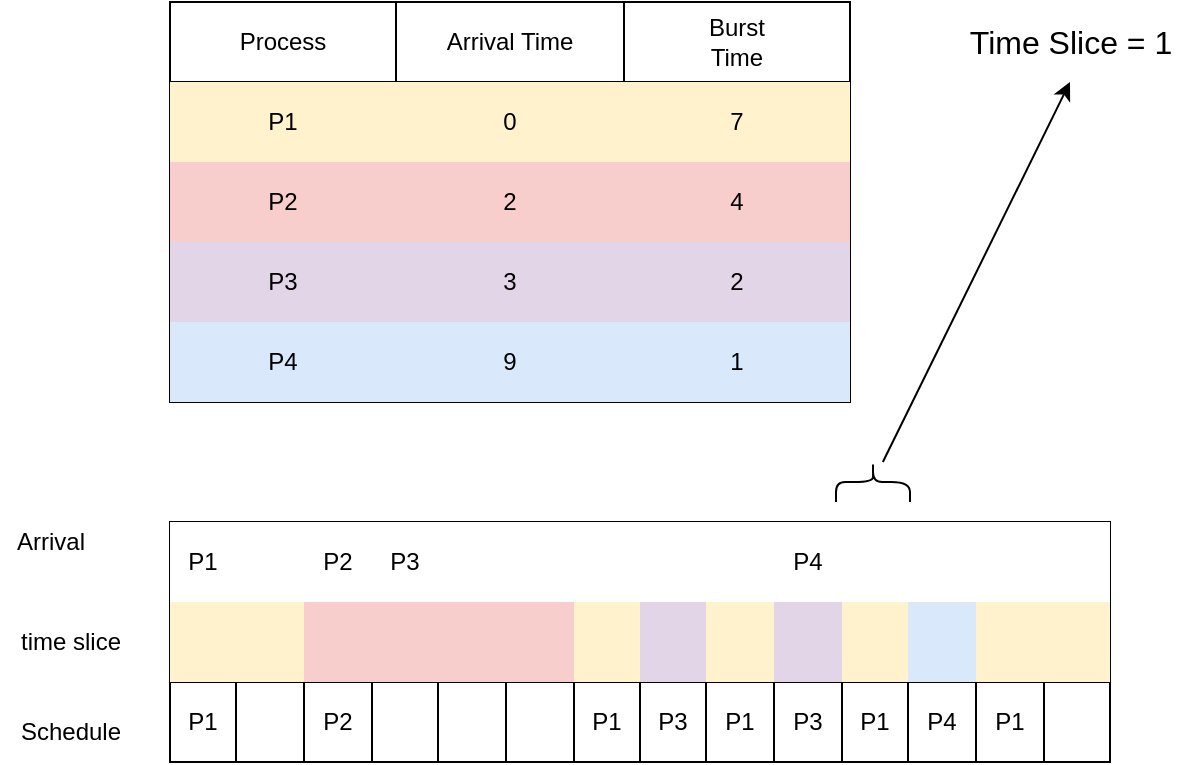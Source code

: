 <mxfile version="13.5.3" type="github">
  <diagram id="Xz5VpQ-nctI5k1B7I2_a" name="Page-1">
    <mxGraphModel dx="746" dy="1020" grid="1" gridSize="10" guides="1" tooltips="1" connect="1" arrows="1" fold="1" page="1" pageScale="1" pageWidth="827" pageHeight="1169" math="0" shadow="0">
      <root>
        <mxCell id="0" />
        <mxCell id="1" parent="0" />
        <mxCell id="ZlWjMlq3aEdvPCdujIfU-1" value="" style="shape=table;html=1;whiteSpace=wrap;startSize=0;container=1;collapsible=0;childLayout=tableLayout;" parent="1" vertex="1">
          <mxGeometry x="190" y="220" width="340" height="200" as="geometry" />
        </mxCell>
        <mxCell id="ZlWjMlq3aEdvPCdujIfU-2" value="" style="shape=partialRectangle;html=1;whiteSpace=wrap;collapsible=0;dropTarget=0;pointerEvents=0;fillColor=none;top=0;left=0;bottom=0;right=0;points=[[0,0.5],[1,0.5]];portConstraint=eastwest;" parent="ZlWjMlq3aEdvPCdujIfU-1" vertex="1">
          <mxGeometry width="340" height="40" as="geometry" />
        </mxCell>
        <mxCell id="ZlWjMlq3aEdvPCdujIfU-3" value="Process" style="shape=partialRectangle;html=1;whiteSpace=wrap;connectable=0;overflow=hidden;fillColor=none;top=0;left=0;bottom=0;right=0;" parent="ZlWjMlq3aEdvPCdujIfU-2" vertex="1">
          <mxGeometry width="113" height="40" as="geometry" />
        </mxCell>
        <mxCell id="ZlWjMlq3aEdvPCdujIfU-4" value="Arrival Time" style="shape=partialRectangle;html=1;whiteSpace=wrap;connectable=0;overflow=hidden;fillColor=none;top=0;left=0;bottom=0;right=0;" parent="ZlWjMlq3aEdvPCdujIfU-2" vertex="1">
          <mxGeometry x="113" width="114" height="40" as="geometry" />
        </mxCell>
        <mxCell id="ZlWjMlq3aEdvPCdujIfU-5" value="Burst&lt;br&gt;Time" style="shape=partialRectangle;html=1;whiteSpace=wrap;connectable=0;overflow=hidden;fillColor=none;top=0;left=0;bottom=0;right=0;" parent="ZlWjMlq3aEdvPCdujIfU-2" vertex="1">
          <mxGeometry x="227" width="113" height="40" as="geometry" />
        </mxCell>
        <mxCell id="ZlWjMlq3aEdvPCdujIfU-6" value="" style="shape=partialRectangle;html=1;whiteSpace=wrap;collapsible=0;dropTarget=0;pointerEvents=0;fillColor=none;top=0;left=0;bottom=0;right=0;points=[[0,0.5],[1,0.5]];portConstraint=eastwest;" parent="ZlWjMlq3aEdvPCdujIfU-1" vertex="1">
          <mxGeometry y="40" width="340" height="40" as="geometry" />
        </mxCell>
        <mxCell id="ZlWjMlq3aEdvPCdujIfU-7" value="P1" style="shape=partialRectangle;html=1;whiteSpace=wrap;connectable=0;overflow=hidden;fillColor=#fff2cc;top=0;left=0;bottom=0;right=0;strokeColor=#d6b656;" parent="ZlWjMlq3aEdvPCdujIfU-6" vertex="1">
          <mxGeometry width="113" height="40" as="geometry" />
        </mxCell>
        <mxCell id="ZlWjMlq3aEdvPCdujIfU-8" value="0" style="shape=partialRectangle;html=1;whiteSpace=wrap;connectable=0;overflow=hidden;fillColor=#fff2cc;top=0;left=0;bottom=0;right=0;strokeColor=#d6b656;" parent="ZlWjMlq3aEdvPCdujIfU-6" vertex="1">
          <mxGeometry x="113" width="114" height="40" as="geometry" />
        </mxCell>
        <mxCell id="ZlWjMlq3aEdvPCdujIfU-9" value="7" style="shape=partialRectangle;html=1;whiteSpace=wrap;connectable=0;overflow=hidden;fillColor=#fff2cc;top=0;left=0;bottom=0;right=0;strokeColor=#d6b656;" parent="ZlWjMlq3aEdvPCdujIfU-6" vertex="1">
          <mxGeometry x="227" width="113" height="40" as="geometry" />
        </mxCell>
        <mxCell id="ZlWjMlq3aEdvPCdujIfU-10" value="" style="shape=partialRectangle;html=1;whiteSpace=wrap;collapsible=0;dropTarget=0;pointerEvents=0;fillColor=none;top=0;left=0;bottom=0;right=0;points=[[0,0.5],[1,0.5]];portConstraint=eastwest;" parent="ZlWjMlq3aEdvPCdujIfU-1" vertex="1">
          <mxGeometry y="80" width="340" height="40" as="geometry" />
        </mxCell>
        <mxCell id="ZlWjMlq3aEdvPCdujIfU-11" value="P2" style="shape=partialRectangle;html=1;whiteSpace=wrap;connectable=0;overflow=hidden;fillColor=#f8cecc;top=0;left=0;bottom=0;right=0;strokeColor=#b85450;" parent="ZlWjMlq3aEdvPCdujIfU-10" vertex="1">
          <mxGeometry width="113" height="40" as="geometry" />
        </mxCell>
        <mxCell id="ZlWjMlq3aEdvPCdujIfU-12" value="2" style="shape=partialRectangle;html=1;whiteSpace=wrap;connectable=0;overflow=hidden;fillColor=#f8cecc;top=0;left=0;bottom=0;right=0;strokeColor=#b85450;" parent="ZlWjMlq3aEdvPCdujIfU-10" vertex="1">
          <mxGeometry x="113" width="114" height="40" as="geometry" />
        </mxCell>
        <mxCell id="ZlWjMlq3aEdvPCdujIfU-13" value="4" style="shape=partialRectangle;html=1;whiteSpace=wrap;connectable=0;overflow=hidden;fillColor=#f8cecc;top=0;left=0;bottom=0;right=0;strokeColor=#b85450;" parent="ZlWjMlq3aEdvPCdujIfU-10" vertex="1">
          <mxGeometry x="227" width="113" height="40" as="geometry" />
        </mxCell>
        <mxCell id="ZlWjMlq3aEdvPCdujIfU-14" value="" style="shape=partialRectangle;html=1;whiteSpace=wrap;collapsible=0;dropTarget=0;pointerEvents=0;fillColor=none;top=0;left=0;bottom=0;right=0;points=[[0,0.5],[1,0.5]];portConstraint=eastwest;" parent="ZlWjMlq3aEdvPCdujIfU-1" vertex="1">
          <mxGeometry y="120" width="340" height="40" as="geometry" />
        </mxCell>
        <mxCell id="ZlWjMlq3aEdvPCdujIfU-15" value="P3" style="shape=partialRectangle;html=1;whiteSpace=wrap;connectable=0;overflow=hidden;fillColor=#e1d5e7;top=0;left=0;bottom=0;right=0;strokeColor=#9673a6;" parent="ZlWjMlq3aEdvPCdujIfU-14" vertex="1">
          <mxGeometry width="113" height="40" as="geometry" />
        </mxCell>
        <mxCell id="ZlWjMlq3aEdvPCdujIfU-16" value="3" style="shape=partialRectangle;html=1;whiteSpace=wrap;connectable=0;overflow=hidden;fillColor=#e1d5e7;top=0;left=0;bottom=0;right=0;strokeColor=#9673a6;" parent="ZlWjMlq3aEdvPCdujIfU-14" vertex="1">
          <mxGeometry x="113" width="114" height="40" as="geometry" />
        </mxCell>
        <mxCell id="ZlWjMlq3aEdvPCdujIfU-17" value="2" style="shape=partialRectangle;html=1;whiteSpace=wrap;connectable=0;overflow=hidden;fillColor=#e1d5e7;top=0;left=0;bottom=0;right=0;strokeColor=#9673a6;" parent="ZlWjMlq3aEdvPCdujIfU-14" vertex="1">
          <mxGeometry x="227" width="113" height="40" as="geometry" />
        </mxCell>
        <mxCell id="ZlWjMlq3aEdvPCdujIfU-18" value="" style="shape=partialRectangle;html=1;whiteSpace=wrap;collapsible=0;dropTarget=0;pointerEvents=0;fillColor=none;top=0;left=0;bottom=0;right=0;points=[[0,0.5],[1,0.5]];portConstraint=eastwest;" parent="ZlWjMlq3aEdvPCdujIfU-1" vertex="1">
          <mxGeometry y="160" width="340" height="40" as="geometry" />
        </mxCell>
        <mxCell id="ZlWjMlq3aEdvPCdujIfU-19" value="P4" style="shape=partialRectangle;html=1;whiteSpace=wrap;connectable=0;overflow=hidden;fillColor=#dae8fc;top=0;left=0;bottom=0;right=0;strokeColor=#6c8ebf;" parent="ZlWjMlq3aEdvPCdujIfU-18" vertex="1">
          <mxGeometry width="113" height="40" as="geometry" />
        </mxCell>
        <mxCell id="ZlWjMlq3aEdvPCdujIfU-20" value="9" style="shape=partialRectangle;html=1;whiteSpace=wrap;connectable=0;overflow=hidden;fillColor=#dae8fc;top=0;left=0;bottom=0;right=0;strokeColor=#6c8ebf;" parent="ZlWjMlq3aEdvPCdujIfU-18" vertex="1">
          <mxGeometry x="113" width="114" height="40" as="geometry" />
        </mxCell>
        <mxCell id="ZlWjMlq3aEdvPCdujIfU-21" value="1" style="shape=partialRectangle;html=1;whiteSpace=wrap;connectable=0;overflow=hidden;fillColor=#dae8fc;top=0;left=0;bottom=0;right=0;strokeColor=#6c8ebf;" parent="ZlWjMlq3aEdvPCdujIfU-18" vertex="1">
          <mxGeometry x="227" width="113" height="40" as="geometry" />
        </mxCell>
        <mxCell id="ZlWjMlq3aEdvPCdujIfU-22" value="" style="shape=table;html=1;whiteSpace=wrap;startSize=0;container=1;collapsible=0;childLayout=tableLayout;" parent="1" vertex="1">
          <mxGeometry x="190" y="480" width="470" height="120" as="geometry" />
        </mxCell>
        <mxCell id="ZlWjMlq3aEdvPCdujIfU-23" style="shape=partialRectangle;html=1;whiteSpace=wrap;collapsible=0;dropTarget=0;pointerEvents=0;fillColor=none;top=0;left=0;bottom=0;right=0;points=[[0,0.5],[1,0.5]];portConstraint=eastwest;" parent="ZlWjMlq3aEdvPCdujIfU-22" vertex="1">
          <mxGeometry width="470" height="40" as="geometry" />
        </mxCell>
        <mxCell id="ZlWjMlq3aEdvPCdujIfU-24" value="P1" style="shape=partialRectangle;html=1;whiteSpace=wrap;connectable=0;overflow=hidden;top=0;left=0;bottom=0;right=0;" parent="ZlWjMlq3aEdvPCdujIfU-23" vertex="1">
          <mxGeometry width="33" height="40" as="geometry" />
        </mxCell>
        <mxCell id="ZlWjMlq3aEdvPCdujIfU-25" style="shape=partialRectangle;html=1;whiteSpace=wrap;connectable=0;overflow=hidden;top=0;left=0;bottom=0;right=0;" parent="ZlWjMlq3aEdvPCdujIfU-23" vertex="1">
          <mxGeometry x="33" width="34" height="40" as="geometry" />
        </mxCell>
        <mxCell id="ZlWjMlq3aEdvPCdujIfU-26" value="P2" style="shape=partialRectangle;html=1;whiteSpace=wrap;connectable=0;overflow=hidden;top=0;left=0;bottom=0;right=0;" parent="ZlWjMlq3aEdvPCdujIfU-23" vertex="1">
          <mxGeometry x="67" width="34" height="40" as="geometry" />
        </mxCell>
        <mxCell id="ZlWjMlq3aEdvPCdujIfU-27" value="P3" style="shape=partialRectangle;html=1;whiteSpace=wrap;connectable=0;overflow=hidden;top=0;left=0;bottom=0;right=0;" parent="ZlWjMlq3aEdvPCdujIfU-23" vertex="1">
          <mxGeometry x="101" width="33" height="40" as="geometry" />
        </mxCell>
        <mxCell id="ZlWjMlq3aEdvPCdujIfU-28" style="shape=partialRectangle;html=1;whiteSpace=wrap;connectable=0;overflow=hidden;top=0;left=0;bottom=0;right=0;" parent="ZlWjMlq3aEdvPCdujIfU-23" vertex="1">
          <mxGeometry x="134" width="34" height="40" as="geometry" />
        </mxCell>
        <mxCell id="ZlWjMlq3aEdvPCdujIfU-29" value="" style="shape=partialRectangle;html=1;whiteSpace=wrap;connectable=0;overflow=hidden;top=0;left=0;bottom=0;right=0;" parent="ZlWjMlq3aEdvPCdujIfU-23" vertex="1">
          <mxGeometry x="168" width="34" height="40" as="geometry" />
        </mxCell>
        <mxCell id="ZlWjMlq3aEdvPCdujIfU-30" style="shape=partialRectangle;html=1;whiteSpace=wrap;connectable=0;overflow=hidden;top=0;left=0;bottom=0;right=0;" parent="ZlWjMlq3aEdvPCdujIfU-23" vertex="1">
          <mxGeometry x="202" width="33" height="40" as="geometry" />
        </mxCell>
        <mxCell id="ZlWjMlq3aEdvPCdujIfU-31" style="shape=partialRectangle;html=1;whiteSpace=wrap;connectable=0;overflow=hidden;top=0;left=0;bottom=0;right=0;" parent="ZlWjMlq3aEdvPCdujIfU-23" vertex="1">
          <mxGeometry x="235" width="33" height="40" as="geometry" />
        </mxCell>
        <mxCell id="ZlWjMlq3aEdvPCdujIfU-32" style="shape=partialRectangle;html=1;whiteSpace=wrap;connectable=0;overflow=hidden;top=0;left=0;bottom=0;right=0;" parent="ZlWjMlq3aEdvPCdujIfU-23" vertex="1">
          <mxGeometry x="268" width="34" height="40" as="geometry" />
        </mxCell>
        <mxCell id="ZlWjMlq3aEdvPCdujIfU-33" value="P4" style="shape=partialRectangle;html=1;whiteSpace=wrap;connectable=0;overflow=hidden;top=0;left=0;bottom=0;right=0;" parent="ZlWjMlq3aEdvPCdujIfU-23" vertex="1">
          <mxGeometry x="302" width="34" height="40" as="geometry" />
        </mxCell>
        <mxCell id="ZlWjMlq3aEdvPCdujIfU-34" style="shape=partialRectangle;html=1;whiteSpace=wrap;connectable=0;overflow=hidden;top=0;left=0;bottom=0;right=0;" parent="ZlWjMlq3aEdvPCdujIfU-23" vertex="1">
          <mxGeometry x="336" width="33" height="40" as="geometry" />
        </mxCell>
        <mxCell id="ZlWjMlq3aEdvPCdujIfU-35" style="shape=partialRectangle;html=1;whiteSpace=wrap;connectable=0;overflow=hidden;top=0;left=0;bottom=0;right=0;" parent="ZlWjMlq3aEdvPCdujIfU-23" vertex="1">
          <mxGeometry x="369" width="34" height="40" as="geometry" />
        </mxCell>
        <mxCell id="ZlWjMlq3aEdvPCdujIfU-36" style="shape=partialRectangle;html=1;whiteSpace=wrap;connectable=0;overflow=hidden;top=0;left=0;bottom=0;right=0;" parent="ZlWjMlq3aEdvPCdujIfU-23" vertex="1">
          <mxGeometry x="403" width="34" height="40" as="geometry" />
        </mxCell>
        <mxCell id="ZlWjMlq3aEdvPCdujIfU-37" style="shape=partialRectangle;html=1;whiteSpace=wrap;connectable=0;overflow=hidden;top=0;left=0;bottom=0;right=0;" parent="ZlWjMlq3aEdvPCdujIfU-23" vertex="1">
          <mxGeometry x="437" width="33" height="40" as="geometry" />
        </mxCell>
        <mxCell id="ZlWjMlq3aEdvPCdujIfU-38" value="" style="shape=partialRectangle;html=1;whiteSpace=wrap;collapsible=0;dropTarget=0;pointerEvents=0;fillColor=none;top=0;left=0;bottom=0;right=0;points=[[0,0.5],[1,0.5]];portConstraint=eastwest;" parent="ZlWjMlq3aEdvPCdujIfU-22" vertex="1">
          <mxGeometry y="40" width="470" height="40" as="geometry" />
        </mxCell>
        <mxCell id="ZlWjMlq3aEdvPCdujIfU-39" value="" style="shape=partialRectangle;html=1;whiteSpace=wrap;connectable=0;overflow=hidden;fillColor=#fff2cc;top=0;left=0;bottom=0;right=0;strokeColor=#d6b656;" parent="ZlWjMlq3aEdvPCdujIfU-38" vertex="1">
          <mxGeometry width="33" height="40" as="geometry" />
        </mxCell>
        <mxCell id="ZlWjMlq3aEdvPCdujIfU-40" value="" style="shape=partialRectangle;html=1;whiteSpace=wrap;connectable=0;overflow=hidden;fillColor=#fff2cc;top=0;left=0;bottom=0;right=0;strokeColor=#d6b656;" parent="ZlWjMlq3aEdvPCdujIfU-38" vertex="1">
          <mxGeometry x="33" width="34" height="40" as="geometry" />
        </mxCell>
        <mxCell id="ZlWjMlq3aEdvPCdujIfU-41" value="" style="shape=partialRectangle;html=1;whiteSpace=wrap;connectable=0;overflow=hidden;fillColor=#f8cecc;top=0;left=0;bottom=0;right=0;strokeColor=#b85450;" parent="ZlWjMlq3aEdvPCdujIfU-38" vertex="1">
          <mxGeometry x="67" width="34" height="40" as="geometry" />
        </mxCell>
        <mxCell id="ZlWjMlq3aEdvPCdujIfU-42" value="" style="shape=partialRectangle;html=1;whiteSpace=wrap;connectable=0;overflow=hidden;fillColor=#f8cecc;top=0;left=0;bottom=0;right=0;strokeColor=#b85450;" parent="ZlWjMlq3aEdvPCdujIfU-38" vertex="1">
          <mxGeometry x="101" width="33" height="40" as="geometry" />
        </mxCell>
        <mxCell id="ZlWjMlq3aEdvPCdujIfU-43" value="" style="shape=partialRectangle;html=1;whiteSpace=wrap;connectable=0;overflow=hidden;fillColor=#f8cecc;top=0;left=0;bottom=0;right=0;strokeColor=#b85450;" parent="ZlWjMlq3aEdvPCdujIfU-38" vertex="1">
          <mxGeometry x="134" width="34" height="40" as="geometry" />
        </mxCell>
        <mxCell id="ZlWjMlq3aEdvPCdujIfU-44" value="" style="shape=partialRectangle;html=1;whiteSpace=wrap;connectable=0;overflow=hidden;fillColor=#f8cecc;top=0;left=0;bottom=0;right=0;strokeColor=#b85450;" parent="ZlWjMlq3aEdvPCdujIfU-38" vertex="1">
          <mxGeometry x="168" width="34" height="40" as="geometry" />
        </mxCell>
        <mxCell id="ZlWjMlq3aEdvPCdujIfU-45" value="" style="shape=partialRectangle;html=1;whiteSpace=wrap;connectable=0;overflow=hidden;fillColor=#fff2cc;top=0;left=0;bottom=0;right=0;strokeColor=#d6b656;" parent="ZlWjMlq3aEdvPCdujIfU-38" vertex="1">
          <mxGeometry x="202" width="33" height="40" as="geometry" />
        </mxCell>
        <mxCell id="ZlWjMlq3aEdvPCdujIfU-46" value="" style="shape=partialRectangle;html=1;whiteSpace=wrap;connectable=0;overflow=hidden;fillColor=#e1d5e7;top=0;left=0;bottom=0;right=0;strokeColor=#9673a6;" parent="ZlWjMlq3aEdvPCdujIfU-38" vertex="1">
          <mxGeometry x="235" width="33" height="40" as="geometry" />
        </mxCell>
        <mxCell id="ZlWjMlq3aEdvPCdujIfU-47" value="" style="shape=partialRectangle;html=1;whiteSpace=wrap;connectable=0;overflow=hidden;fillColor=#fff2cc;top=0;left=0;bottom=0;right=0;strokeColor=#d6b656;" parent="ZlWjMlq3aEdvPCdujIfU-38" vertex="1">
          <mxGeometry x="268" width="34" height="40" as="geometry" />
        </mxCell>
        <mxCell id="ZlWjMlq3aEdvPCdujIfU-48" value="" style="shape=partialRectangle;html=1;whiteSpace=wrap;connectable=0;overflow=hidden;fillColor=#e1d5e7;top=0;left=0;bottom=0;right=0;strokeColor=#9673a6;" parent="ZlWjMlq3aEdvPCdujIfU-38" vertex="1">
          <mxGeometry x="302" width="34" height="40" as="geometry" />
        </mxCell>
        <mxCell id="ZlWjMlq3aEdvPCdujIfU-49" value="" style="shape=partialRectangle;html=1;whiteSpace=wrap;connectable=0;overflow=hidden;fillColor=#fff2cc;top=0;left=0;bottom=0;right=0;strokeColor=#d6b656;" parent="ZlWjMlq3aEdvPCdujIfU-38" vertex="1">
          <mxGeometry x="336" width="33" height="40" as="geometry" />
        </mxCell>
        <mxCell id="ZlWjMlq3aEdvPCdujIfU-50" value="" style="shape=partialRectangle;html=1;whiteSpace=wrap;connectable=0;overflow=hidden;fillColor=#dae8fc;top=0;left=0;bottom=0;right=0;strokeColor=#6c8ebf;" parent="ZlWjMlq3aEdvPCdujIfU-38" vertex="1">
          <mxGeometry x="369" width="34" height="40" as="geometry" />
        </mxCell>
        <mxCell id="ZlWjMlq3aEdvPCdujIfU-51" value="" style="shape=partialRectangle;html=1;whiteSpace=wrap;connectable=0;overflow=hidden;fillColor=#fff2cc;top=0;left=0;bottom=0;right=0;strokeColor=#d6b656;" parent="ZlWjMlq3aEdvPCdujIfU-38" vertex="1">
          <mxGeometry x="403" width="34" height="40" as="geometry" />
        </mxCell>
        <mxCell id="ZlWjMlq3aEdvPCdujIfU-52" value="" style="shape=partialRectangle;html=1;whiteSpace=wrap;connectable=0;overflow=hidden;fillColor=#fff2cc;top=0;left=0;bottom=0;right=0;strokeColor=#d6b656;" parent="ZlWjMlq3aEdvPCdujIfU-38" vertex="1">
          <mxGeometry x="437" width="33" height="40" as="geometry" />
        </mxCell>
        <mxCell id="ZlWjMlq3aEdvPCdujIfU-53" value="" style="shape=partialRectangle;html=1;whiteSpace=wrap;collapsible=0;dropTarget=0;pointerEvents=0;fillColor=none;top=0;left=0;bottom=0;right=0;points=[[0,0.5],[1,0.5]];portConstraint=eastwest;" parent="ZlWjMlq3aEdvPCdujIfU-22" vertex="1">
          <mxGeometry y="80" width="470" height="40" as="geometry" />
        </mxCell>
        <mxCell id="ZlWjMlq3aEdvPCdujIfU-54" value="P1" style="shape=partialRectangle;html=1;whiteSpace=wrap;connectable=0;overflow=hidden;fillColor=none;top=0;left=0;bottom=0;right=0;" parent="ZlWjMlq3aEdvPCdujIfU-53" vertex="1">
          <mxGeometry width="33" height="40" as="geometry" />
        </mxCell>
        <mxCell id="ZlWjMlq3aEdvPCdujIfU-55" value="" style="shape=partialRectangle;html=1;whiteSpace=wrap;connectable=0;overflow=hidden;fillColor=none;top=0;left=0;bottom=0;right=0;" parent="ZlWjMlq3aEdvPCdujIfU-53" vertex="1">
          <mxGeometry x="33" width="34" height="40" as="geometry" />
        </mxCell>
        <mxCell id="ZlWjMlq3aEdvPCdujIfU-56" value="P2" style="shape=partialRectangle;html=1;whiteSpace=wrap;connectable=0;overflow=hidden;fillColor=none;top=0;left=0;bottom=0;right=0;" parent="ZlWjMlq3aEdvPCdujIfU-53" vertex="1">
          <mxGeometry x="67" width="34" height="40" as="geometry" />
        </mxCell>
        <mxCell id="ZlWjMlq3aEdvPCdujIfU-57" value="" style="shape=partialRectangle;html=1;whiteSpace=wrap;connectable=0;overflow=hidden;fillColor=none;top=0;left=0;bottom=0;right=0;" parent="ZlWjMlq3aEdvPCdujIfU-53" vertex="1">
          <mxGeometry x="101" width="33" height="40" as="geometry" />
        </mxCell>
        <mxCell id="ZlWjMlq3aEdvPCdujIfU-58" value="" style="shape=partialRectangle;html=1;whiteSpace=wrap;connectable=0;overflow=hidden;fillColor=none;top=0;left=0;bottom=0;right=0;" parent="ZlWjMlq3aEdvPCdujIfU-53" vertex="1">
          <mxGeometry x="134" width="34" height="40" as="geometry" />
        </mxCell>
        <mxCell id="ZlWjMlq3aEdvPCdujIfU-59" value="" style="shape=partialRectangle;html=1;whiteSpace=wrap;connectable=0;overflow=hidden;fillColor=none;top=0;left=0;bottom=0;right=0;" parent="ZlWjMlq3aEdvPCdujIfU-53" vertex="1">
          <mxGeometry x="168" width="34" height="40" as="geometry" />
        </mxCell>
        <mxCell id="ZlWjMlq3aEdvPCdujIfU-60" value="P1" style="shape=partialRectangle;html=1;whiteSpace=wrap;connectable=0;overflow=hidden;fillColor=none;top=0;left=0;bottom=0;right=0;" parent="ZlWjMlq3aEdvPCdujIfU-53" vertex="1">
          <mxGeometry x="202" width="33" height="40" as="geometry" />
        </mxCell>
        <mxCell id="ZlWjMlq3aEdvPCdujIfU-61" value="P3" style="shape=partialRectangle;html=1;whiteSpace=wrap;connectable=0;overflow=hidden;fillColor=none;top=0;left=0;bottom=0;right=0;" parent="ZlWjMlq3aEdvPCdujIfU-53" vertex="1">
          <mxGeometry x="235" width="33" height="40" as="geometry" />
        </mxCell>
        <mxCell id="ZlWjMlq3aEdvPCdujIfU-62" value="P1" style="shape=partialRectangle;html=1;whiteSpace=wrap;connectable=0;overflow=hidden;fillColor=none;top=0;left=0;bottom=0;right=0;" parent="ZlWjMlq3aEdvPCdujIfU-53" vertex="1">
          <mxGeometry x="268" width="34" height="40" as="geometry" />
        </mxCell>
        <mxCell id="ZlWjMlq3aEdvPCdujIfU-63" value="P3" style="shape=partialRectangle;html=1;whiteSpace=wrap;connectable=0;overflow=hidden;fillColor=none;top=0;left=0;bottom=0;right=0;" parent="ZlWjMlq3aEdvPCdujIfU-53" vertex="1">
          <mxGeometry x="302" width="34" height="40" as="geometry" />
        </mxCell>
        <mxCell id="ZlWjMlq3aEdvPCdujIfU-64" value="P1" style="shape=partialRectangle;html=1;whiteSpace=wrap;connectable=0;overflow=hidden;fillColor=none;top=0;left=0;bottom=0;right=0;" parent="ZlWjMlq3aEdvPCdujIfU-53" vertex="1">
          <mxGeometry x="336" width="33" height="40" as="geometry" />
        </mxCell>
        <mxCell id="ZlWjMlq3aEdvPCdujIfU-65" value="P4" style="shape=partialRectangle;html=1;whiteSpace=wrap;connectable=0;overflow=hidden;fillColor=none;top=0;left=0;bottom=0;right=0;" parent="ZlWjMlq3aEdvPCdujIfU-53" vertex="1">
          <mxGeometry x="369" width="34" height="40" as="geometry" />
        </mxCell>
        <mxCell id="ZlWjMlq3aEdvPCdujIfU-66" value="P1" style="shape=partialRectangle;html=1;whiteSpace=wrap;connectable=0;overflow=hidden;fillColor=none;top=0;left=0;bottom=0;right=0;" parent="ZlWjMlq3aEdvPCdujIfU-53" vertex="1">
          <mxGeometry x="403" width="34" height="40" as="geometry" />
        </mxCell>
        <mxCell id="ZlWjMlq3aEdvPCdujIfU-67" value="" style="shape=partialRectangle;html=1;whiteSpace=wrap;connectable=0;overflow=hidden;fillColor=none;top=0;left=0;bottom=0;right=0;" parent="ZlWjMlq3aEdvPCdujIfU-53" vertex="1">
          <mxGeometry x="437" width="33" height="40" as="geometry" />
        </mxCell>
        <mxCell id="ZlWjMlq3aEdvPCdujIfU-69" value="Schedule" style="text;html=1;align=center;verticalAlign=middle;resizable=0;points=[];autosize=1;" parent="1" vertex="1">
          <mxGeometry x="105" y="575" width="70" height="20" as="geometry" />
        </mxCell>
        <mxCell id="ZlWjMlq3aEdvPCdujIfU-70" style="rounded=0;orthogonalLoop=1;jettySize=auto;html=1;" parent="1" source="ZlWjMlq3aEdvPCdujIfU-71" edge="1">
          <mxGeometry relative="1" as="geometry">
            <mxPoint x="640" y="260" as="targetPoint" />
          </mxGeometry>
        </mxCell>
        <mxCell id="ZlWjMlq3aEdvPCdujIfU-71" value="" style="shape=curlyBracket;whiteSpace=wrap;html=1;rounded=1;direction=south;" parent="1" vertex="1">
          <mxGeometry x="523" y="450" width="37" height="20" as="geometry" />
        </mxCell>
        <mxCell id="ZlWjMlq3aEdvPCdujIfU-72" value="&lt;font style=&quot;font-size: 16px&quot;&gt;Time Slice = 1&lt;/font&gt;" style="text;html=1;align=center;verticalAlign=middle;resizable=0;points=[];autosize=1;" parent="1" vertex="1">
          <mxGeometry x="580" y="230" width="120" height="20" as="geometry" />
        </mxCell>
        <mxCell id="ZlWjMlq3aEdvPCdujIfU-89" value="Arrival" style="text;html=1;align=center;verticalAlign=middle;resizable=0;points=[];autosize=1;" parent="1" vertex="1">
          <mxGeometry x="105" y="480" width="50" height="20" as="geometry" />
        </mxCell>
        <mxCell id="ZlWjMlq3aEdvPCdujIfU-90" value="time slice" style="text;html=1;align=center;verticalAlign=middle;resizable=0;points=[];autosize=1;" parent="1" vertex="1">
          <mxGeometry x="105" y="530" width="70" height="20" as="geometry" />
        </mxCell>
      </root>
    </mxGraphModel>
  </diagram>
</mxfile>
